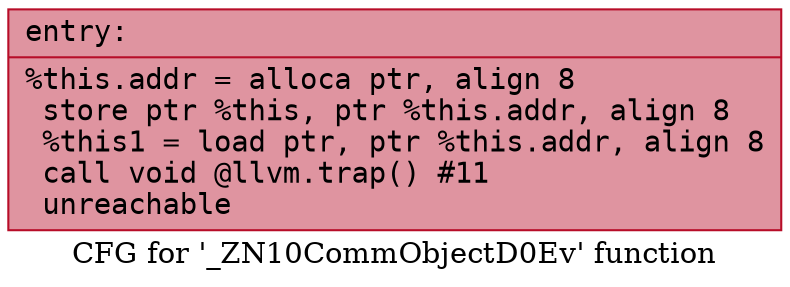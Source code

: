 digraph "CFG for '_ZN10CommObjectD0Ev' function" {
	label="CFG for '_ZN10CommObjectD0Ev' function";

	Node0x562da2021be0 [shape=record,color="#b70d28ff", style=filled, fillcolor="#b70d2870" fontname="Courier",label="{entry:\l|  %this.addr = alloca ptr, align 8\l  store ptr %this, ptr %this.addr, align 8\l  %this1 = load ptr, ptr %this.addr, align 8\l  call void @llvm.trap() #11\l  unreachable\l}"];
}
